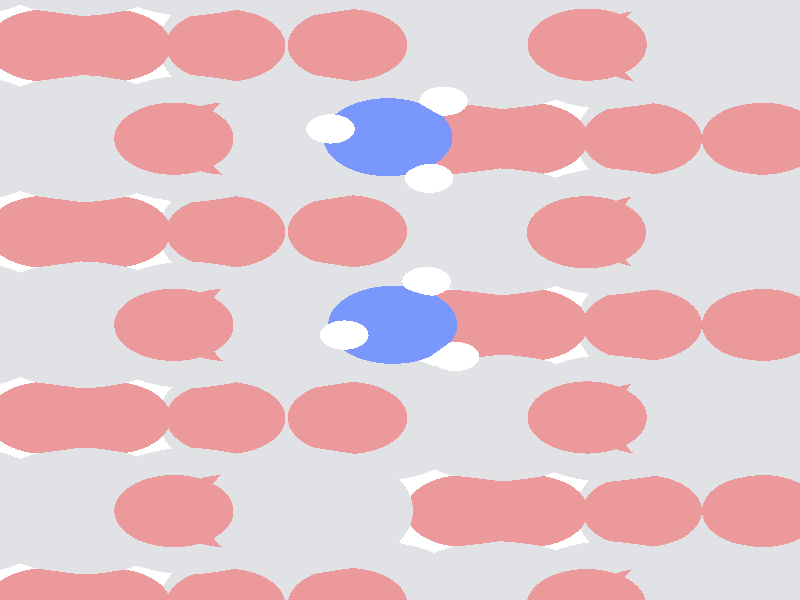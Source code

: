 #include "colors.inc"
#include "finish.inc"

global_settings {assumed_gamma 1 max_trace_level 6}
background {color White}
camera {orthographic
  right -9.91*x up 12.31*y
  direction 1.00*z
  location <0,0,50.00> look_at <0,0,0>}
light_source {<  2.00,   3.00,  125.00> color White
  area_light <0.95, 0, 0>, <0, 0.80, 0>, 5, 4
  adaptive 1 jitter}

#declare simple = finish {phong 0.7}
#declare pale = finish {ambient .5 diffuse .85 roughness .001 specular 0.200 }
#declare intermediate = finish {ambient 0.3 diffuse 0.6 specular 0.10 roughness 0.04 }
#declare vmd = finish {ambient .0 diffuse .65 phong 0.1 phong_size 40. specular 0.500 }
#declare jmol = finish {ambient .2 diffuse .6 specular 1 roughness .001 metallic}
#declare ase2 = finish {ambient 0.05 brilliance 3 diffuse 0.6 metallic specular 0.70 roughness 0.04 reflection 0.15}
#declare mj_mol = finish {ambient .00 diffuse .55 phong 0.0 phong_size 0.specular .250 roughness 0.1 brilliance 0.8 reflection 0.0 }
#declare ase3 = finish {ambient .15 brilliance 2 diffuse .6 metallic specular 1. roughness .001 reflection .0}
#declare glass = finish {ambient .05 diffuse .3 specular 1. roughness .001}
#declare glass2 = finish {ambient .0 diffuse .3 specular 1. reflection .25 roughness .001}
#declare Rcell = 0.100;
#declare Rbond = 0.100;

#macro atom(LOC, R, COL, TRANS, FIN)
  sphere{LOC, R texture{pigment{color COL transmit TRANS} finish{FIN}}}
#end
#macro constrain(LOC, R, COL, TRANS FIN)
union{torus{R, Rcell rotate 45*z texture{pigment{color COL transmit TRANS} finish{FIN}}}
      torus{R, Rcell rotate -45*z texture{pigment{color COL transmit TRANS} finish{FIN}}}
      translate LOC}
#end

atom(< -4.97,  -4.33, -11.59>, 0.74, rgb <0.84, 0.32, 0.33>, 0.0, pale) // #0 
atom(<-10.14,  -6.25, -11.59>, 0.74, rgb <0.84, 0.32, 0.33>, 0.0, pale) // #1 
atom(<-12.03,  -6.25, -10.84>, 1.30, rgb <0.75, 0.76, 0.78>, 0.0, pale) // #2 
atom(< -6.86,  -4.33, -10.84>, 1.30, rgb <0.75, 0.76, 0.78>, 0.0, pale) // #3 
atom(< -3.92,  -4.33,  -9.95>, 1.30, rgb <0.75, 0.76, 0.78>, 0.0, pale) // #4 
atom(< -9.09,  -6.25,  -9.95>, 1.30, rgb <0.75, 0.76, 0.78>, 0.0, pale) // #5 
atom(< -3.58,  -6.25, -10.08>, 0.74, rgb <0.84, 0.32, 0.33>, 0.0, pale) // #6 
atom(< -8.76,  -4.33, -10.08>, 0.74, rgb <0.84, 0.32, 0.33>, 0.0, pale) // #7 
atom(< -5.82,  -4.33,  -9.20>, 0.74, rgb <0.84, 0.32, 0.33>, 0.0, pale) // #8 
atom(<-10.99,  -6.25,  -9.20>, 0.74, rgb <0.84, 0.32, 0.33>, 0.0, pale) // #9 
atom(< -7.20,  -6.25, -10.70>, 0.74, rgb <0.84, 0.32, 0.33>, 0.0, pale) // #10 
atom(<-12.37,  -4.33, -10.70>, 0.74, rgb <0.84, 0.32, 0.33>, 0.0, pale) // #11 
atom(< -3.62,  -4.33,  -7.96>, 0.74, rgb <0.84, 0.32, 0.33>, 0.0, pale) // #12 
atom(< -8.80,  -6.25,  -8.00>, 0.74, rgb <0.84, 0.32, 0.33>, 0.0, pale) // #13 
atom(<-10.67,  -6.25,  -7.21>, 1.30, rgb <0.75, 0.76, 0.78>, 0.0, pale) // #14 
atom(< -5.44,  -4.33,  -7.17>, 1.30, rgb <0.75, 0.76, 0.78>, 0.0, pale) // #15 
atom(<-12.93,  -4.33,  -6.35>, 1.30, rgb <0.75, 0.76, 0.78>, 0.0, pale) // #16 
atom(< -7.74,  -6.25,  -6.46>, 1.30, rgb <0.75, 0.76, 0.78>, 0.0, pale) // #17 
atom(<-12.51,  -6.25,  -6.47>, 0.74, rgb <0.84, 0.32, 0.33>, 0.0, pale) // #18 
atom(< -7.34,  -4.33,  -6.53>, 0.74, rgb <0.84, 0.32, 0.33>, 0.0, pale) // #19 
atom(< -4.39,  -4.33,  -5.56>, 0.74, rgb <0.84, 0.32, 0.33>, 0.0, pale) // #20 
atom(< -9.53,  -6.24,  -5.62>, 0.74, rgb <0.84, 0.32, 0.33>, 0.0, pale) // #21 
atom(< -5.84,  -6.25,  -7.10>, 0.74, rgb <0.84, 0.32, 0.33>, 0.0, pale) // #22 
atom(<-11.04,  -4.33,  -7.10>, 0.74, rgb <0.84, 0.32, 0.33>, 0.0, pale) // #23 
atom(<-12.49,  -4.33,  -4.40>, 0.74, rgb <0.84, 0.32, 0.33>, 0.0, pale) // #24 
atom(< -7.27,  -6.24,  -4.48>, 0.74, rgb <0.84, 0.32, 0.33>, 0.0, pale) // #25 
atom(< -9.17,  -6.25,  -3.62>, 1.30, rgb <0.75, 0.76, 0.78>, 0.0, pale) // #26 
atom(< -3.96,  -4.33,  -3.44>, 1.30, rgb <0.75, 0.76, 0.78>, 0.0, pale) // #27 
atom(<-11.48,  -4.32,  -2.83>, 1.30, rgb <0.75, 0.76, 0.78>, 0.0, pale) // #28 
atom(< -6.38,  -6.24,  -2.93>, 1.30, rgb <0.75, 0.76, 0.78>, 0.0, pale) // #29 
atom(<-10.99,  -6.24,  -2.80>, 0.74, rgb <0.84, 0.32, 0.33>, 0.0, pale) // #30 
atom(< -5.86,  -4.33,  -2.68>, 0.74, rgb <0.84, 0.32, 0.33>, 0.0, pale) // #31 
atom(<-13.14,  -4.33,  -2.00>, 0.74, rgb <0.84, 0.32, 0.33>, 0.0, pale) // #32 
atom(< -8.03,  -6.26,  -2.08>, 0.74, rgb <0.84, 0.32, 0.33>, 0.0, pale) // #33 
atom(< -4.38,  -6.24,  -3.43>, 0.74, rgb <0.84, 0.32, 0.33>, 0.0, pale) // #34 
atom(< -9.53,  -4.33,  -3.56>, 0.74, rgb <0.84, 0.32, 0.33>, 0.0, pale) // #35 
atom(< -4.97,  -0.51, -11.59>, 0.74, rgb <0.84, 0.32, 0.33>, 0.0, pale) // #36 
atom(<-10.14,  -2.42, -11.59>, 0.74, rgb <0.84, 0.32, 0.33>, 0.0, pale) // #37 
atom(<-12.03,  -2.42, -10.84>, 1.30, rgb <0.75, 0.76, 0.78>, 0.0, pale) // #38 
atom(< -6.86,  -0.51, -10.84>, 1.30, rgb <0.75, 0.76, 0.78>, 0.0, pale) // #39 
atom(< -3.92,  -0.51,  -9.95>, 1.30, rgb <0.75, 0.76, 0.78>, 0.0, pale) // #40 
atom(< -9.09,  -2.42,  -9.95>, 1.30, rgb <0.75, 0.76, 0.78>, 0.0, pale) // #41 
atom(< -3.58,  -2.42, -10.08>, 0.74, rgb <0.84, 0.32, 0.33>, 0.0, pale) // #42 
atom(< -8.76,  -0.51, -10.08>, 0.74, rgb <0.84, 0.32, 0.33>, 0.0, pale) // #43 
atom(< -5.82,  -0.51,  -9.20>, 0.74, rgb <0.84, 0.32, 0.33>, 0.0, pale) // #44 
atom(<-10.99,  -2.42,  -9.20>, 0.74, rgb <0.84, 0.32, 0.33>, 0.0, pale) // #45 
atom(< -7.20,  -2.42, -10.70>, 0.74, rgb <0.84, 0.32, 0.33>, 0.0, pale) // #46 
atom(<-12.37,  -0.51, -10.70>, 0.74, rgb <0.84, 0.32, 0.33>, 0.0, pale) // #47 
atom(< -3.62,  -0.51,  -7.96>, 0.74, rgb <0.84, 0.32, 0.33>, 0.0, pale) // #48 
atom(< -8.80,  -2.42,  -8.00>, 0.74, rgb <0.84, 0.32, 0.33>, 0.0, pale) // #49 
atom(<-10.67,  -2.42,  -7.21>, 1.30, rgb <0.75, 0.76, 0.78>, 0.0, pale) // #50 
atom(< -5.44,  -0.51,  -7.17>, 1.30, rgb <0.75, 0.76, 0.78>, 0.0, pale) // #51 
atom(<-12.93,  -0.51,  -6.35>, 1.30, rgb <0.75, 0.76, 0.78>, 0.0, pale) // #52 
atom(< -7.74,  -2.43,  -6.46>, 1.30, rgb <0.75, 0.76, 0.78>, 0.0, pale) // #53 
atom(<-12.51,  -2.42,  -6.46>, 0.74, rgb <0.84, 0.32, 0.33>, 0.0, pale) // #54 
atom(< -7.34,  -0.51,  -6.53>, 0.74, rgb <0.84, 0.32, 0.33>, 0.0, pale) // #55 
atom(< -4.39,  -0.51,  -5.56>, 0.74, rgb <0.84, 0.32, 0.33>, 0.0, pale) // #56 
atom(< -9.53,  -2.43,  -5.62>, 0.74, rgb <0.84, 0.32, 0.33>, 0.0, pale) // #57 
atom(< -5.84,  -2.42,  -7.10>, 0.74, rgb <0.84, 0.32, 0.33>, 0.0, pale) // #58 
atom(<-11.03,  -0.51,  -7.10>, 0.74, rgb <0.84, 0.32, 0.33>, 0.0, pale) // #59 
atom(<-12.49,  -0.51,  -4.41>, 0.74, rgb <0.84, 0.32, 0.33>, 0.0, pale) // #60 
atom(< -7.27,  -2.43,  -4.48>, 0.74, rgb <0.84, 0.32, 0.33>, 0.0, pale) // #61 
atom(< -9.16,  -2.42,  -3.62>, 1.30, rgb <0.75, 0.76, 0.78>, 0.0, pale) // #62 
atom(< -3.96,  -0.51,  -3.44>, 1.30, rgb <0.75, 0.76, 0.78>, 0.0, pale) // #63 
atom(<-11.48,  -0.50,  -2.84>, 1.30, rgb <0.75, 0.76, 0.78>, 0.0, pale) // #64 
atom(< -6.38,  -2.42,  -2.93>, 1.30, rgb <0.75, 0.76, 0.78>, 0.0, pale) // #65 
atom(<-10.99,  -2.42,  -2.81>, 0.74, rgb <0.84, 0.32, 0.33>, 0.0, pale) // #66 
atom(< -5.86,  -0.51,  -2.69>, 0.74, rgb <0.84, 0.32, 0.33>, 0.0, pale) // #67 
atom(<-13.14,  -0.51,  -2.00>, 0.74, rgb <0.84, 0.32, 0.33>, 0.0, pale) // #68 
atom(< -8.02,  -2.41,  -2.08>, 0.74, rgb <0.84, 0.32, 0.33>, 0.0, pale) // #69 
atom(< -4.38,  -2.42,  -3.43>, 0.74, rgb <0.84, 0.32, 0.33>, 0.0, pale) // #70 
atom(< -9.54,  -0.51,  -3.58>, 0.74, rgb <0.84, 0.32, 0.33>, 0.0, pale) // #71 
atom(<-10.49,   3.34,  -0.71>, 0.80, rgb <0.19, 0.31, 0.97>, 0.0, pale) // #72 
atom(< -9.80,   4.08,  -0.67>, 0.30, rgb <1.00, 1.00, 1.00>, 0.0, pale) // #73 
atom(< -9.98,   2.50,  -0.44>, 0.30, rgb <1.00, 1.00, 1.00>, 0.0, pale) // #74 
atom(<-11.20,   3.51,   0.00>, 0.30, rgb <1.00, 1.00, 1.00>, 0.0, pale) // #75 
atom(<-10.44,  -0.51,  -0.79>, 0.80, rgb <0.19, 0.31, 0.97>, 0.0, pale) // #76 
atom(<-10.01,   0.38,  -0.61>, 0.30, rgb <1.00, 1.00, 1.00>, 0.0, pale) // #77 
atom(< -9.66,  -1.16,  -0.77>, 0.30, rgb <1.00, 1.00, 1.00>, 0.0, pale) // #78 
atom(<-11.03,  -0.72,  -0.01>, 0.30, rgb <1.00, 1.00, 1.00>, 0.0, pale) // #79 
atom(< -4.97,   3.31, -11.59>, 0.74, rgb <0.84, 0.32, 0.33>, 0.0, pale) // #80 
atom(<-10.14,   1.40, -11.59>, 0.74, rgb <0.84, 0.32, 0.33>, 0.0, pale) // #81 
atom(<-12.03,   1.40, -10.84>, 1.30, rgb <0.75, 0.76, 0.78>, 0.0, pale) // #82 
atom(< -6.86,   3.31, -10.84>, 1.30, rgb <0.75, 0.76, 0.78>, 0.0, pale) // #83 
atom(< -3.92,   3.31,  -9.95>, 1.30, rgb <0.75, 0.76, 0.78>, 0.0, pale) // #84 
atom(< -9.09,   1.40,  -9.95>, 1.30, rgb <0.75, 0.76, 0.78>, 0.0, pale) // #85 
atom(< -3.58,   1.40, -10.08>, 0.74, rgb <0.84, 0.32, 0.33>, 0.0, pale) // #86 
atom(< -8.76,   3.31, -10.08>, 0.74, rgb <0.84, 0.32, 0.33>, 0.0, pale) // #87 
atom(< -5.82,   3.31,  -9.20>, 0.74, rgb <0.84, 0.32, 0.33>, 0.0, pale) // #88 
atom(<-10.99,   1.40,  -9.20>, 0.74, rgb <0.84, 0.32, 0.33>, 0.0, pale) // #89 
atom(< -7.20,   1.40, -10.70>, 0.74, rgb <0.84, 0.32, 0.33>, 0.0, pale) // #90 
atom(<-12.37,   3.31, -10.70>, 0.74, rgb <0.84, 0.32, 0.33>, 0.0, pale) // #91 
atom(< -3.62,   3.31,  -7.96>, 0.74, rgb <0.84, 0.32, 0.33>, 0.0, pale) // #92 
atom(< -8.80,   1.40,  -8.00>, 0.74, rgb <0.84, 0.32, 0.33>, 0.0, pale) // #93 
atom(<-10.67,   1.40,  -7.21>, 1.30, rgb <0.75, 0.76, 0.78>, 0.0, pale) // #94 
atom(< -5.44,   3.31,  -7.17>, 1.30, rgb <0.75, 0.76, 0.78>, 0.0, pale) // #95 
atom(<-12.93,   3.31,  -6.35>, 1.30, rgb <0.75, 0.76, 0.78>, 0.0, pale) // #96 
atom(< -7.74,   1.40,  -6.46>, 1.30, rgb <0.75, 0.76, 0.78>, 0.0, pale) // #97 
atom(<-12.51,   1.40,  -6.47>, 0.74, rgb <0.84, 0.32, 0.33>, 0.0, pale) // #98 
atom(< -7.34,   3.31,  -6.53>, 0.74, rgb <0.84, 0.32, 0.33>, 0.0, pale) // #99 
atom(< -4.39,   3.31,  -5.56>, 0.74, rgb <0.84, 0.32, 0.33>, 0.0, pale) // #100 
atom(< -9.53,   1.40,  -5.62>, 0.74, rgb <0.84, 0.32, 0.33>, 0.0, pale) // #101 
atom(< -5.84,   1.40,  -7.10>, 0.74, rgb <0.84, 0.32, 0.33>, 0.0, pale) // #102 
atom(<-11.04,   3.31,  -7.10>, 0.74, rgb <0.84, 0.32, 0.33>, 0.0, pale) // #103 
atom(<-12.49,   3.31,  -4.40>, 0.74, rgb <0.84, 0.32, 0.33>, 0.0, pale) // #104 
atom(< -7.27,   1.41,  -4.48>, 0.74, rgb <0.84, 0.32, 0.33>, 0.0, pale) // #105 
atom(< -9.17,   1.40,  -3.62>, 1.30, rgb <0.75, 0.76, 0.78>, 0.0, pale) // #106 
atom(< -3.96,   3.31,  -3.44>, 1.30, rgb <0.75, 0.76, 0.78>, 0.0, pale) // #107 
atom(<-11.48,   3.32,  -2.83>, 1.30, rgb <0.75, 0.76, 0.78>, 0.0, pale) // #108 
atom(< -6.38,   1.40,  -2.93>, 1.30, rgb <0.75, 0.76, 0.78>, 0.0, pale) // #109 
atom(<-10.99,   1.41,  -2.80>, 0.74, rgb <0.84, 0.32, 0.33>, 0.0, pale) // #110 
atom(< -5.86,   3.31,  -2.68>, 0.74, rgb <0.84, 0.32, 0.33>, 0.0, pale) // #111 
atom(<-13.14,   3.31,  -2.00>, 0.74, rgb <0.84, 0.32, 0.33>, 0.0, pale) // #112 
atom(< -8.03,   1.39,  -2.08>, 0.74, rgb <0.84, 0.32, 0.33>, 0.0, pale) // #113 
atom(< -4.38,   1.40,  -3.43>, 0.74, rgb <0.84, 0.32, 0.33>, 0.0, pale) // #114 
atom(< -9.53,   3.31,  -3.56>, 0.74, rgb <0.84, 0.32, 0.33>, 0.0, pale) // #115 
atom(< -4.97,   7.13, -11.59>, 0.74, rgb <0.84, 0.32, 0.33>, 0.0, pale) // #116 
atom(<-10.14,   5.22, -11.59>, 0.74, rgb <0.84, 0.32, 0.33>, 0.0, pale) // #117 
atom(<-12.03,   5.22, -10.84>, 1.30, rgb <0.75, 0.76, 0.78>, 0.0, pale) // #118 
atom(< -6.86,   7.13, -10.84>, 1.30, rgb <0.75, 0.76, 0.78>, 0.0, pale) // #119 
atom(< -3.92,   7.13,  -9.95>, 1.30, rgb <0.75, 0.76, 0.78>, 0.0, pale) // #120 
atom(< -9.09,   5.22,  -9.95>, 1.30, rgb <0.75, 0.76, 0.78>, 0.0, pale) // #121 
atom(< -3.58,   5.22, -10.08>, 0.74, rgb <0.84, 0.32, 0.33>, 0.0, pale) // #122 
atom(< -8.76,   7.13, -10.08>, 0.74, rgb <0.84, 0.32, 0.33>, 0.0, pale) // #123 
atom(< -5.82,   7.13,  -9.20>, 0.74, rgb <0.84, 0.32, 0.33>, 0.0, pale) // #124 
atom(<-10.99,   5.22,  -9.20>, 0.74, rgb <0.84, 0.32, 0.33>, 0.0, pale) // #125 
atom(< -7.20,   5.22, -10.70>, 0.74, rgb <0.84, 0.32, 0.33>, 0.0, pale) // #126 
atom(<-12.37,   7.13, -10.70>, 0.74, rgb <0.84, 0.32, 0.33>, 0.0, pale) // #127 
atom(< -3.62,   7.13,  -7.96>, 0.74, rgb <0.84, 0.32, 0.33>, 0.0, pale) // #128 
atom(< -8.80,   5.22,  -8.00>, 0.74, rgb <0.84, 0.32, 0.33>, 0.0, pale) // #129 
atom(<-10.67,   5.22,  -7.21>, 1.30, rgb <0.75, 0.76, 0.78>, 0.0, pale) // #130 
atom(< -5.44,   7.13,  -7.17>, 1.30, rgb <0.75, 0.76, 0.78>, 0.0, pale) // #131 
atom(<-12.93,   7.13,  -6.35>, 1.30, rgb <0.75, 0.76, 0.78>, 0.0, pale) // #132 
atom(< -7.74,   5.22,  -6.46>, 1.30, rgb <0.75, 0.76, 0.78>, 0.0, pale) // #133 
atom(<-12.51,   5.22,  -6.46>, 0.74, rgb <0.84, 0.32, 0.33>, 0.0, pale) // #134 
atom(< -7.34,   7.13,  -6.53>, 0.74, rgb <0.84, 0.32, 0.33>, 0.0, pale) // #135 
atom(< -4.39,   7.13,  -5.56>, 0.74, rgb <0.84, 0.32, 0.33>, 0.0, pale) // #136 
atom(< -9.53,   5.22,  -5.62>, 0.74, rgb <0.84, 0.32, 0.33>, 0.0, pale) // #137 
atom(< -5.84,   5.22,  -7.10>, 0.74, rgb <0.84, 0.32, 0.33>, 0.0, pale) // #138 
atom(<-11.03,   7.13,  -7.10>, 0.74, rgb <0.84, 0.32, 0.33>, 0.0, pale) // #139 
atom(<-12.49,   7.14,  -4.41>, 0.74, rgb <0.84, 0.32, 0.33>, 0.0, pale) // #140 
atom(< -7.27,   5.21,  -4.48>, 0.74, rgb <0.84, 0.32, 0.33>, 0.0, pale) // #141 
atom(< -9.16,   5.22,  -3.62>, 1.30, rgb <0.75, 0.76, 0.78>, 0.0, pale) // #142 
atom(< -3.96,   7.13,  -3.44>, 1.30, rgb <0.75, 0.76, 0.78>, 0.0, pale) // #143 
atom(<-11.48,   7.14,  -2.84>, 1.30, rgb <0.75, 0.76, 0.78>, 0.0, pale) // #144 
atom(< -6.38,   5.22,  -2.93>, 1.30, rgb <0.75, 0.76, 0.78>, 0.0, pale) // #145 
atom(<-10.99,   5.23,  -2.81>, 0.74, rgb <0.84, 0.32, 0.33>, 0.0, pale) // #146 
atom(< -5.86,   7.13,  -2.69>, 0.74, rgb <0.84, 0.32, 0.33>, 0.0, pale) // #147 
atom(<-13.14,   7.14,  -2.00>, 0.74, rgb <0.84, 0.32, 0.33>, 0.0, pale) // #148 
atom(< -8.02,   5.24,  -2.08>, 0.74, rgb <0.84, 0.32, 0.33>, 0.0, pale) // #149 
atom(< -4.38,   5.22,  -3.43>, 0.74, rgb <0.84, 0.32, 0.33>, 0.0, pale) // #150 
atom(< -9.54,   7.14,  -3.58>, 0.74, rgb <0.84, 0.32, 0.33>, 0.0, pale) // #151 
atom(<-10.49,  10.98,  -0.71>, 0.80, rgb <0.19, 0.31, 0.97>, 0.0, pale) // #152 
atom(< -9.80,  11.73,  -0.67>, 0.30, rgb <1.00, 1.00, 1.00>, 0.0, pale) // #153 
atom(< -9.98,  10.15,  -0.44>, 0.30, rgb <1.00, 1.00, 1.00>, 0.0, pale) // #154 
atom(<-11.20,  11.15,   0.00>, 0.30, rgb <1.00, 1.00, 1.00>, 0.0, pale) // #155 
atom(<-10.44,   7.13,  -0.79>, 0.80, rgb <0.19, 0.31, 0.97>, 0.0, pale) // #156 
atom(<-10.01,   8.02,  -0.61>, 0.30, rgb <1.00, 1.00, 1.00>, 0.0, pale) // #157 
atom(< -9.66,   6.48,  -0.77>, 0.30, rgb <1.00, 1.00, 1.00>, 0.0, pale) // #158 
atom(<-11.03,   6.92,  -0.01>, 0.30, rgb <1.00, 1.00, 1.00>, 0.0, pale) // #159 
atom(<  5.37,  -4.33, -11.59>, 0.74, rgb <0.84, 0.32, 0.33>, 0.0, pale) // #160 
atom(<  0.20,  -6.25, -11.59>, 0.74, rgb <0.84, 0.32, 0.33>, 0.0, pale) // #161 
atom(< -1.69,  -6.25, -10.84>, 1.30, rgb <0.75, 0.76, 0.78>, 0.0, pale) // #162 
atom(<  3.48,  -4.33, -10.84>, 1.30, rgb <0.75, 0.76, 0.78>, 0.0, pale) // #163 
atom(<  6.42,  -4.33,  -9.95>, 1.30, rgb <0.75, 0.76, 0.78>, 0.0, pale) // #164 
atom(<  1.25,  -6.25,  -9.95>, 1.30, rgb <0.75, 0.76, 0.78>, 0.0, pale) // #165 
atom(<  6.76,  -6.25, -10.08>, 0.74, rgb <0.84, 0.32, 0.33>, 0.0, pale) // #166 
atom(<  1.59,  -4.33, -10.08>, 0.74, rgb <0.84, 0.32, 0.33>, 0.0, pale) // #167 
atom(<  4.53,  -4.33,  -9.20>, 0.74, rgb <0.84, 0.32, 0.33>, 0.0, pale) // #168 
atom(< -0.65,  -6.25,  -9.20>, 0.74, rgb <0.84, 0.32, 0.33>, 0.0, pale) // #169 
atom(<  3.14,  -6.25, -10.70>, 0.74, rgb <0.84, 0.32, 0.33>, 0.0, pale) // #170 
atom(< -2.03,  -4.33, -10.70>, 0.74, rgb <0.84, 0.32, 0.33>, 0.0, pale) // #171 
atom(<  6.72,  -4.33,  -7.96>, 0.74, rgb <0.84, 0.32, 0.33>, 0.0, pale) // #172 
atom(<  1.54,  -6.25,  -8.00>, 0.74, rgb <0.84, 0.32, 0.33>, 0.0, pale) // #173 
atom(< -0.33,  -6.25,  -7.21>, 1.30, rgb <0.75, 0.76, 0.78>, 0.0, pale) // #174 
atom(<  4.90,  -4.33,  -7.17>, 1.30, rgb <0.75, 0.76, 0.78>, 0.0, pale) // #175 
atom(< -2.59,  -4.33,  -6.35>, 1.30, rgb <0.75, 0.76, 0.78>, 0.0, pale) // #176 
atom(<  2.60,  -6.25,  -6.46>, 1.30, rgb <0.75, 0.76, 0.78>, 0.0, pale) // #177 
atom(< -2.16,  -6.25,  -6.47>, 0.74, rgb <0.84, 0.32, 0.33>, 0.0, pale) // #178 
atom(<  3.00,  -4.33,  -6.53>, 0.74, rgb <0.84, 0.32, 0.33>, 0.0, pale) // #179 
atom(<  5.95,  -4.33,  -5.56>, 0.74, rgb <0.84, 0.32, 0.33>, 0.0, pale) // #180 
atom(<  0.81,  -6.24,  -5.62>, 0.74, rgb <0.84, 0.32, 0.33>, 0.0, pale) // #181 
atom(<  4.50,  -6.25,  -7.10>, 0.74, rgb <0.84, 0.32, 0.33>, 0.0, pale) // #182 
atom(< -0.70,  -4.33,  -7.10>, 0.74, rgb <0.84, 0.32, 0.33>, 0.0, pale) // #183 
atom(< -2.15,  -4.33,  -4.40>, 0.74, rgb <0.84, 0.32, 0.33>, 0.0, pale) // #184 
atom(<  3.07,  -6.24,  -4.48>, 0.74, rgb <0.84, 0.32, 0.33>, 0.0, pale) // #185 
atom(<  1.18,  -6.25,  -3.62>, 1.30, rgb <0.75, 0.76, 0.78>, 0.0, pale) // #186 
atom(<  6.38,  -4.33,  -3.44>, 1.30, rgb <0.75, 0.76, 0.78>, 0.0, pale) // #187 
atom(< -1.14,  -4.32,  -2.83>, 1.30, rgb <0.75, 0.76, 0.78>, 0.0, pale) // #188 
atom(<  3.96,  -6.24,  -2.93>, 1.30, rgb <0.75, 0.76, 0.78>, 0.0, pale) // #189 
atom(< -0.65,  -6.24,  -2.80>, 0.74, rgb <0.84, 0.32, 0.33>, 0.0, pale) // #190 
atom(<  4.48,  -4.33,  -2.68>, 0.74, rgb <0.84, 0.32, 0.33>, 0.0, pale) // #191 
atom(< -2.80,  -4.33,  -2.00>, 0.74, rgb <0.84, 0.32, 0.33>, 0.0, pale) // #192 
atom(<  2.31,  -6.26,  -2.08>, 0.74, rgb <0.84, 0.32, 0.33>, 0.0, pale) // #193 
atom(<  5.96,  -6.24,  -3.43>, 0.74, rgb <0.84, 0.32, 0.33>, 0.0, pale) // #194 
atom(<  0.81,  -4.33,  -3.56>, 0.74, rgb <0.84, 0.32, 0.33>, 0.0, pale) // #195 
atom(<  5.37,  -0.51, -11.59>, 0.74, rgb <0.84, 0.32, 0.33>, 0.0, pale) // #196 
atom(<  0.20,  -2.42, -11.59>, 0.74, rgb <0.84, 0.32, 0.33>, 0.0, pale) // #197 
atom(< -1.69,  -2.42, -10.84>, 1.30, rgb <0.75, 0.76, 0.78>, 0.0, pale) // #198 
atom(<  3.48,  -0.51, -10.84>, 1.30, rgb <0.75, 0.76, 0.78>, 0.0, pale) // #199 
atom(<  6.42,  -0.51,  -9.95>, 1.30, rgb <0.75, 0.76, 0.78>, 0.0, pale) // #200 
atom(<  1.25,  -2.42,  -9.95>, 1.30, rgb <0.75, 0.76, 0.78>, 0.0, pale) // #201 
atom(<  6.76,  -2.42, -10.08>, 0.74, rgb <0.84, 0.32, 0.33>, 0.0, pale) // #202 
atom(<  1.59,  -0.51, -10.08>, 0.74, rgb <0.84, 0.32, 0.33>, 0.0, pale) // #203 
atom(<  4.53,  -0.51,  -9.20>, 0.74, rgb <0.84, 0.32, 0.33>, 0.0, pale) // #204 
atom(< -0.65,  -2.42,  -9.20>, 0.74, rgb <0.84, 0.32, 0.33>, 0.0, pale) // #205 
atom(<  3.14,  -2.42, -10.70>, 0.74, rgb <0.84, 0.32, 0.33>, 0.0, pale) // #206 
atom(< -2.03,  -0.51, -10.70>, 0.74, rgb <0.84, 0.32, 0.33>, 0.0, pale) // #207 
atom(<  6.72,  -0.51,  -7.96>, 0.74, rgb <0.84, 0.32, 0.33>, 0.0, pale) // #208 
atom(<  1.54,  -2.42,  -8.00>, 0.74, rgb <0.84, 0.32, 0.33>, 0.0, pale) // #209 
atom(< -0.33,  -2.42,  -7.21>, 1.30, rgb <0.75, 0.76, 0.78>, 0.0, pale) // #210 
atom(<  4.90,  -0.51,  -7.17>, 1.30, rgb <0.75, 0.76, 0.78>, 0.0, pale) // #211 
atom(< -2.59,  -0.51,  -6.35>, 1.30, rgb <0.75, 0.76, 0.78>, 0.0, pale) // #212 
atom(<  2.60,  -2.43,  -6.46>, 1.30, rgb <0.75, 0.76, 0.78>, 0.0, pale) // #213 
atom(< -2.16,  -2.42,  -6.46>, 0.74, rgb <0.84, 0.32, 0.33>, 0.0, pale) // #214 
atom(<  3.00,  -0.51,  -6.53>, 0.74, rgb <0.84, 0.32, 0.33>, 0.0, pale) // #215 
atom(<  5.95,  -0.51,  -5.56>, 0.74, rgb <0.84, 0.32, 0.33>, 0.0, pale) // #216 
atom(<  0.81,  -2.43,  -5.62>, 0.74, rgb <0.84, 0.32, 0.33>, 0.0, pale) // #217 
atom(<  4.50,  -2.42,  -7.10>, 0.74, rgb <0.84, 0.32, 0.33>, 0.0, pale) // #218 
atom(< -0.69,  -0.51,  -7.10>, 0.74, rgb <0.84, 0.32, 0.33>, 0.0, pale) // #219 
atom(< -2.15,  -0.51,  -4.41>, 0.74, rgb <0.84, 0.32, 0.33>, 0.0, pale) // #220 
atom(<  3.07,  -2.43,  -4.48>, 0.74, rgb <0.84, 0.32, 0.33>, 0.0, pale) // #221 
atom(<  1.18,  -2.42,  -3.62>, 1.30, rgb <0.75, 0.76, 0.78>, 0.0, pale) // #222 
atom(<  6.38,  -0.51,  -3.44>, 1.30, rgb <0.75, 0.76, 0.78>, 0.0, pale) // #223 
atom(< -1.13,  -0.50,  -2.84>, 1.30, rgb <0.75, 0.76, 0.78>, 0.0, pale) // #224 
atom(<  3.97,  -2.42,  -2.93>, 1.30, rgb <0.75, 0.76, 0.78>, 0.0, pale) // #225 
atom(< -0.65,  -2.42,  -2.81>, 0.74, rgb <0.84, 0.32, 0.33>, 0.0, pale) // #226 
atom(<  4.48,  -0.51,  -2.69>, 0.74, rgb <0.84, 0.32, 0.33>, 0.0, pale) // #227 
atom(< -2.80,  -0.51,  -2.00>, 0.74, rgb <0.84, 0.32, 0.33>, 0.0, pale) // #228 
atom(<  2.32,  -2.41,  -2.08>, 0.74, rgb <0.84, 0.32, 0.33>, 0.0, pale) // #229 
atom(<  5.96,  -2.42,  -3.43>, 0.74, rgb <0.84, 0.32, 0.33>, 0.0, pale) // #230 
atom(<  0.80,  -0.51,  -3.58>, 0.74, rgb <0.84, 0.32, 0.33>, 0.0, pale) // #231 
atom(< -0.15,   3.34,  -0.71>, 0.80, rgb <0.19, 0.31, 0.97>, 0.0, pale) // #232 
atom(<  0.54,   4.08,  -0.67>, 0.30, rgb <1.00, 1.00, 1.00>, 0.0, pale) // #233 
atom(<  0.36,   2.50,  -0.44>, 0.30, rgb <1.00, 1.00, 1.00>, 0.0, pale) // #234 
atom(< -0.86,   3.51,   0.00>, 0.30, rgb <1.00, 1.00, 1.00>, 0.0, pale) // #235 
atom(< -0.09,  -0.51,  -0.79>, 0.80, rgb <0.19, 0.31, 0.97>, 0.0, pale) // #236 
atom(<  0.33,   0.38,  -0.61>, 0.30, rgb <1.00, 1.00, 1.00>, 0.0, pale) // #237 
atom(<  0.68,  -1.16,  -0.77>, 0.30, rgb <1.00, 1.00, 1.00>, 0.0, pale) // #238 
atom(< -0.69,  -0.72,  -0.01>, 0.30, rgb <1.00, 1.00, 1.00>, 0.0, pale) // #239 
atom(<  5.37,   3.31, -11.59>, 0.74, rgb <0.84, 0.32, 0.33>, 0.0, pale) // #240 
atom(<  0.20,   1.40, -11.59>, 0.74, rgb <0.84, 0.32, 0.33>, 0.0, pale) // #241 
atom(< -1.69,   1.40, -10.84>, 1.30, rgb <0.75, 0.76, 0.78>, 0.0, pale) // #242 
atom(<  3.48,   3.31, -10.84>, 1.30, rgb <0.75, 0.76, 0.78>, 0.0, pale) // #243 
atom(<  6.42,   3.31,  -9.95>, 1.30, rgb <0.75, 0.76, 0.78>, 0.0, pale) // #244 
atom(<  1.25,   1.40,  -9.95>, 1.30, rgb <0.75, 0.76, 0.78>, 0.0, pale) // #245 
atom(<  6.76,   1.40, -10.08>, 0.74, rgb <0.84, 0.32, 0.33>, 0.0, pale) // #246 
atom(<  1.59,   3.31, -10.08>, 0.74, rgb <0.84, 0.32, 0.33>, 0.0, pale) // #247 
atom(<  4.53,   3.31,  -9.20>, 0.74, rgb <0.84, 0.32, 0.33>, 0.0, pale) // #248 
atom(< -0.65,   1.40,  -9.20>, 0.74, rgb <0.84, 0.32, 0.33>, 0.0, pale) // #249 
atom(<  3.14,   1.40, -10.70>, 0.74, rgb <0.84, 0.32, 0.33>, 0.0, pale) // #250 
atom(< -2.03,   3.31, -10.70>, 0.74, rgb <0.84, 0.32, 0.33>, 0.0, pale) // #251 
atom(<  6.72,   3.31,  -7.96>, 0.74, rgb <0.84, 0.32, 0.33>, 0.0, pale) // #252 
atom(<  1.54,   1.40,  -8.00>, 0.74, rgb <0.84, 0.32, 0.33>, 0.0, pale) // #253 
atom(< -0.33,   1.40,  -7.21>, 1.30, rgb <0.75, 0.76, 0.78>, 0.0, pale) // #254 
atom(<  4.90,   3.31,  -7.17>, 1.30, rgb <0.75, 0.76, 0.78>, 0.0, pale) // #255 
atom(< -2.59,   3.31,  -6.35>, 1.30, rgb <0.75, 0.76, 0.78>, 0.0, pale) // #256 
atom(<  2.60,   1.40,  -6.46>, 1.30, rgb <0.75, 0.76, 0.78>, 0.0, pale) // #257 
atom(< -2.16,   1.40,  -6.47>, 0.74, rgb <0.84, 0.32, 0.33>, 0.0, pale) // #258 
atom(<  3.00,   3.31,  -6.53>, 0.74, rgb <0.84, 0.32, 0.33>, 0.0, pale) // #259 
atom(<  5.95,   3.31,  -5.56>, 0.74, rgb <0.84, 0.32, 0.33>, 0.0, pale) // #260 
atom(<  0.81,   1.40,  -5.62>, 0.74, rgb <0.84, 0.32, 0.33>, 0.0, pale) // #261 
atom(<  4.50,   1.40,  -7.10>, 0.74, rgb <0.84, 0.32, 0.33>, 0.0, pale) // #262 
atom(< -0.70,   3.31,  -7.10>, 0.74, rgb <0.84, 0.32, 0.33>, 0.0, pale) // #263 
atom(< -2.15,   3.31,  -4.40>, 0.74, rgb <0.84, 0.32, 0.33>, 0.0, pale) // #264 
atom(<  3.07,   1.41,  -4.48>, 0.74, rgb <0.84, 0.32, 0.33>, 0.0, pale) // #265 
atom(<  1.18,   1.40,  -3.62>, 1.30, rgb <0.75, 0.76, 0.78>, 0.0, pale) // #266 
atom(<  6.38,   3.31,  -3.44>, 1.30, rgb <0.75, 0.76, 0.78>, 0.0, pale) // #267 
atom(< -1.14,   3.32,  -2.83>, 1.30, rgb <0.75, 0.76, 0.78>, 0.0, pale) // #268 
atom(<  3.96,   1.40,  -2.93>, 1.30, rgb <0.75, 0.76, 0.78>, 0.0, pale) // #269 
atom(< -0.65,   1.41,  -2.80>, 0.74, rgb <0.84, 0.32, 0.33>, 0.0, pale) // #270 
atom(<  4.48,   3.31,  -2.68>, 0.74, rgb <0.84, 0.32, 0.33>, 0.0, pale) // #271 
atom(< -2.80,   3.31,  -2.00>, 0.74, rgb <0.84, 0.32, 0.33>, 0.0, pale) // #272 
atom(<  2.31,   1.39,  -2.08>, 0.74, rgb <0.84, 0.32, 0.33>, 0.0, pale) // #273 
atom(<  5.96,   1.40,  -3.43>, 0.74, rgb <0.84, 0.32, 0.33>, 0.0, pale) // #274 
atom(<  0.81,   3.31,  -3.56>, 0.74, rgb <0.84, 0.32, 0.33>, 0.0, pale) // #275 
atom(<  5.37,   7.13, -11.59>, 0.74, rgb <0.84, 0.32, 0.33>, 0.0, pale) // #276 
atom(<  0.20,   5.22, -11.59>, 0.74, rgb <0.84, 0.32, 0.33>, 0.0, pale) // #277 
atom(< -1.69,   5.22, -10.84>, 1.30, rgb <0.75, 0.76, 0.78>, 0.0, pale) // #278 
atom(<  3.48,   7.13, -10.84>, 1.30, rgb <0.75, 0.76, 0.78>, 0.0, pale) // #279 
atom(<  6.42,   7.13,  -9.95>, 1.30, rgb <0.75, 0.76, 0.78>, 0.0, pale) // #280 
atom(<  1.25,   5.22,  -9.95>, 1.30, rgb <0.75, 0.76, 0.78>, 0.0, pale) // #281 
atom(<  6.76,   5.22, -10.08>, 0.74, rgb <0.84, 0.32, 0.33>, 0.0, pale) // #282 
atom(<  1.59,   7.13, -10.08>, 0.74, rgb <0.84, 0.32, 0.33>, 0.0, pale) // #283 
atom(<  4.53,   7.13,  -9.20>, 0.74, rgb <0.84, 0.32, 0.33>, 0.0, pale) // #284 
atom(< -0.65,   5.22,  -9.20>, 0.74, rgb <0.84, 0.32, 0.33>, 0.0, pale) // #285 
atom(<  3.14,   5.22, -10.70>, 0.74, rgb <0.84, 0.32, 0.33>, 0.0, pale) // #286 
atom(< -2.03,   7.13, -10.70>, 0.74, rgb <0.84, 0.32, 0.33>, 0.0, pale) // #287 
atom(<  6.72,   7.13,  -7.96>, 0.74, rgb <0.84, 0.32, 0.33>, 0.0, pale) // #288 
atom(<  1.54,   5.22,  -8.00>, 0.74, rgb <0.84, 0.32, 0.33>, 0.0, pale) // #289 
atom(< -0.33,   5.22,  -7.21>, 1.30, rgb <0.75, 0.76, 0.78>, 0.0, pale) // #290 
atom(<  4.90,   7.13,  -7.17>, 1.30, rgb <0.75, 0.76, 0.78>, 0.0, pale) // #291 
atom(< -2.59,   7.13,  -6.35>, 1.30, rgb <0.75, 0.76, 0.78>, 0.0, pale) // #292 
atom(<  2.60,   5.22,  -6.46>, 1.30, rgb <0.75, 0.76, 0.78>, 0.0, pale) // #293 
atom(< -2.16,   5.22,  -6.46>, 0.74, rgb <0.84, 0.32, 0.33>, 0.0, pale) // #294 
atom(<  3.00,   7.13,  -6.53>, 0.74, rgb <0.84, 0.32, 0.33>, 0.0, pale) // #295 
atom(<  5.95,   7.13,  -5.56>, 0.74, rgb <0.84, 0.32, 0.33>, 0.0, pale) // #296 
atom(<  0.81,   5.22,  -5.62>, 0.74, rgb <0.84, 0.32, 0.33>, 0.0, pale) // #297 
atom(<  4.50,   5.22,  -7.10>, 0.74, rgb <0.84, 0.32, 0.33>, 0.0, pale) // #298 
atom(< -0.69,   7.13,  -7.10>, 0.74, rgb <0.84, 0.32, 0.33>, 0.0, pale) // #299 
atom(< -2.15,   7.14,  -4.41>, 0.74, rgb <0.84, 0.32, 0.33>, 0.0, pale) // #300 
atom(<  3.07,   5.21,  -4.48>, 0.74, rgb <0.84, 0.32, 0.33>, 0.0, pale) // #301 
atom(<  1.18,   5.22,  -3.62>, 1.30, rgb <0.75, 0.76, 0.78>, 0.0, pale) // #302 
atom(<  6.38,   7.13,  -3.44>, 1.30, rgb <0.75, 0.76, 0.78>, 0.0, pale) // #303 
atom(< -1.13,   7.14,  -2.84>, 1.30, rgb <0.75, 0.76, 0.78>, 0.0, pale) // #304 
atom(<  3.97,   5.22,  -2.93>, 1.30, rgb <0.75, 0.76, 0.78>, 0.0, pale) // #305 
atom(< -0.65,   5.23,  -2.81>, 0.74, rgb <0.84, 0.32, 0.33>, 0.0, pale) // #306 
atom(<  4.48,   7.13,  -2.69>, 0.74, rgb <0.84, 0.32, 0.33>, 0.0, pale) // #307 
atom(< -2.80,   7.14,  -2.00>, 0.74, rgb <0.84, 0.32, 0.33>, 0.0, pale) // #308 
atom(<  2.32,   5.24,  -2.08>, 0.74, rgb <0.84, 0.32, 0.33>, 0.0, pale) // #309 
atom(<  5.96,   5.22,  -3.43>, 0.74, rgb <0.84, 0.32, 0.33>, 0.0, pale) // #310 
atom(<  0.80,   7.14,  -3.58>, 0.74, rgb <0.84, 0.32, 0.33>, 0.0, pale) // #311 
